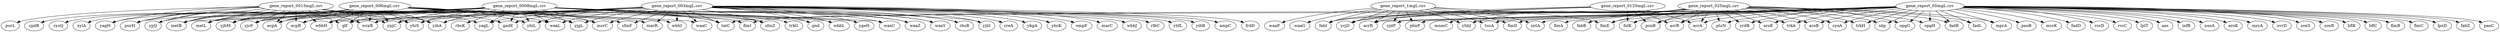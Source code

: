 // Gene Graph
digraph {
	"gene_report_0008mgL.csv" [label="gene_report_0008mgL.csv"]
	"gene_report_0015mgL.csv" [label="gene_report_0015mgL.csv"]
	"gene_report_003mgL.csv" [label="gene_report_003mgL.csv"]
	"gene_report_006mgL.csv" [label="gene_report_006mgL.csv"]
	"gene_report_0125mgL.csv" [label="gene_report_0125mgL.csv"]
	"gene_report_025mgL.csv" [label="gene_report_025mgL.csv"]
	"gene_report_05mgL.csv" [label="gene_report_05mgL.csv"]
	"gene_report_1mgL.csv" [label="gene_report_1mgL.csv"]
	tatC [label=tatC]
	ecpA [label=ecpA]
	ecpR [label=ecpR]
	wbbH [label=wbbH]
	glf [label=glf]
	wzxB [label=wzxB]
	ypjC [label=ypjC]
	yhiS [label=yhiS]
	yibA [label=yibA]
	metB [label=metB]
	metL [label=metL]
	yjbM [label=yjbM]
	yjcF [label=yjcF]
	yagL [label=yagL]
	gadE [label=gadE]
	yagH [label=yagH]
	fimI [label=fimI]
	folK [label=folK]
	pcnB [label=pcnB]
	acrB [label=acrB]
	acrA [label=acrA]
	acrR [label=acrR]
	fabI [label=fabI]
	ycjD [label=ycjD]
	yhbJ [label=yhbJ]
	fimE [label=fimE]
	skp [label=skp]
	opgG [label=opgG]
	opgH [label=opgH]
	fadR [label=fadR]
	fadL [label=fadL]
	mprA [label=mprA]
	ptsN [label=ptsN]
	yrdB [label=yrdB]
	aroE [label=aroE]
	trkA [label=trkA]
	aroB [label=aroB]
	cyaA [label=cyaA]
	trkH [label=trkH]
	lpxD [label=lpxD]
	fabZ [label=fabZ]
	paoC [label=paoC]
	paoB [label=paoB]
	mscK [label=mscK]
	fadD [label=fadD]
	rcsD [label=rcsD]
	rcsC [label=rcsC]
	lplT [label=lplT]
	aas [label=aas]
	infB [label=infB]
	nusA [label=nusA]
	aroK [label=aroK]
	mrcA [label=mrcA]
	zntA [label=zntA]
	tusA [label=tusA]
	yjdP [label=yjdP]
	phnP [label=phnP]
	fimD [label=fimD]
	waaP [label=waaP]
	waaG [label=waaG]
	ykgA [label=ykgA]
	sfmF [label=sfmF]
	sfmZ [label=sfmZ]
	yhiL [label=yhiL]
	waaL [label=waaL]
	yjgL [label=yjgL]
	mcrC [label=mcrC]
	marR [label=marR]
	wbbI [label=wbbI]
	waaC [label=waaC]
	purH [label=purH]
	yjjQ [label=yjjQ]
	ybcK [label=ybcK]
	ompF [label=ompF]
	marC [label=marC]
	gnd [label=gnd]
	wbbL [label=wbbL]
	ygeH [label=ygeH]
	waaU [label=waaU]
	waaZ [label=waaZ]
	waaY [label=waaY]
	rbsB [label=rbsB]
	yjbI [label=yjbI]
	trkG [label=trkG]
	rbsK [label=rbsK]
	wbbJ [label=wbbJ]
	rfbC [label=rfbC]
	yhfL [label=yhfL]
	yibB [label=yibB]
	ampC [label=ampC]
	frdD [label=frdD]
	creA [label=creA]
	fabB [label=fabB]
	mnmC [label=mnmC]
	fimA [label=fimA]
	purL [label=purL]
	xylA [label=xylA]
	cpdB [label=cpdB]
	cysQ [label=cysQ]
	uvrD [label=uvrD]
	soxS [label=soxS]
	soxR [label=soxR]
	hflK [label=hflK]
	hflC [label=hflC]
	fimB [label=fimB]
	fimC [label=fimC]
	"gene_report_0008mgL.csv" -> tatC
	"gene_report_0008mgL.csv" -> ecpA
	"gene_report_0008mgL.csv" -> ecpR
	"gene_report_0008mgL.csv" -> wbbH
	"gene_report_0008mgL.csv" -> glf
	"gene_report_0008mgL.csv" -> wzxB
	"gene_report_0008mgL.csv" -> ypjC
	"gene_report_0008mgL.csv" -> yhiS
	"gene_report_0008mgL.csv" -> yibA
	"gene_report_0008mgL.csv" -> metB
	"gene_report_0008mgL.csv" -> metL
	"gene_report_0008mgL.csv" -> yjbM
	"gene_report_0008mgL.csv" -> yjcF
	"gene_report_0008mgL.csv" -> yagL
	"gene_report_0008mgL.csv" -> gadE
	"gene_report_0008mgL.csv" -> yagH
	"gene_report_0008mgL.csv" -> fimI
	"gene_report_0008mgL.csv" -> sfmZ
	"gene_report_0008mgL.csv" -> yhiL
	"gene_report_0008mgL.csv" -> waaL
	"gene_report_0008mgL.csv" -> yjgL
	"gene_report_0008mgL.csv" -> mcrC
	"gene_report_0008mgL.csv" -> gnd
	"gene_report_0008mgL.csv" -> wbbL
	"gene_report_0008mgL.csv" -> ygeH
	"gene_report_0008mgL.csv" -> waaU
	"gene_report_0008mgL.csv" -> waaZ
	"gene_report_0008mgL.csv" -> waaY
	"gene_report_0008mgL.csv" -> rbsB
	"gene_report_0008mgL.csv" -> yjbI
	"gene_report_0008mgL.csv" -> trkG
	"gene_report_0008mgL.csv" -> rbsK
	"gene_report_0015mgL.csv" -> tatC
	"gene_report_0015mgL.csv" -> ecpA
	"gene_report_0015mgL.csv" -> ecpR
	"gene_report_0015mgL.csv" -> wbbH
	"gene_report_0015mgL.csv" -> glf
	"gene_report_0015mgL.csv" -> wzxB
	"gene_report_0015mgL.csv" -> ypjC
	"gene_report_0015mgL.csv" -> yhiS
	"gene_report_0015mgL.csv" -> yibA
	"gene_report_0015mgL.csv" -> metB
	"gene_report_0015mgL.csv" -> metL
	"gene_report_0015mgL.csv" -> yjbM
	"gene_report_0015mgL.csv" -> yjcF
	"gene_report_0015mgL.csv" -> yagL
	"gene_report_0015mgL.csv" -> gadE
	"gene_report_0015mgL.csv" -> yagH
	"gene_report_0015mgL.csv" -> fimI
	"gene_report_0015mgL.csv" -> purH
	"gene_report_0015mgL.csv" -> yjjQ
	"gene_report_0015mgL.csv" -> purL
	"gene_report_003mgL.csv" -> tatC
	"gene_report_003mgL.csv" -> ecpA
	"gene_report_003mgL.csv" -> ecpR
	"gene_report_003mgL.csv" -> wbbH
	"gene_report_003mgL.csv" -> glf
	"gene_report_003mgL.csv" -> wzxB
	"gene_report_003mgL.csv" -> ypjC
	"gene_report_003mgL.csv" -> yhiS
	"gene_report_003mgL.csv" -> yibA
	"gene_report_003mgL.csv" -> metB
	"gene_report_003mgL.csv" -> metL
	"gene_report_003mgL.csv" -> yjbM
	"gene_report_003mgL.csv" -> yjcF
	"gene_report_003mgL.csv" -> yagL
	"gene_report_003mgL.csv" -> gadE
	"gene_report_003mgL.csv" -> ykgA
	"gene_report_003mgL.csv" -> sfmF
	"gene_report_003mgL.csv" -> sfmZ
	"gene_report_003mgL.csv" -> yhiL
	"gene_report_003mgL.csv" -> waaL
	"gene_report_003mgL.csv" -> yjgL
	"gene_report_003mgL.csv" -> mcrC
	"gene_report_003mgL.csv" -> marR
	"gene_report_003mgL.csv" -> wbbI
	"gene_report_003mgL.csv" -> waaC
	"gene_report_003mgL.csv" -> purH
	"gene_report_003mgL.csv" -> yjjQ
	"gene_report_003mgL.csv" -> ybcK
	"gene_report_003mgL.csv" -> ompF
	"gene_report_003mgL.csv" -> marC
	"gene_report_003mgL.csv" -> gnd
	"gene_report_003mgL.csv" -> wbbL
	"gene_report_003mgL.csv" -> ygeH
	"gene_report_003mgL.csv" -> waaU
	"gene_report_003mgL.csv" -> waaZ
	"gene_report_003mgL.csv" -> waaY
	"gene_report_003mgL.csv" -> rbsB
	"gene_report_003mgL.csv" -> yjbI
	"gene_report_003mgL.csv" -> wbbJ
	"gene_report_003mgL.csv" -> rfbC
	"gene_report_003mgL.csv" -> yhfL
	"gene_report_003mgL.csv" -> yibB
	"gene_report_003mgL.csv" -> ampC
	"gene_report_003mgL.csv" -> frdD
	"gene_report_003mgL.csv" -> creA
	"gene_report_006mgL.csv" -> tatC
	"gene_report_006mgL.csv" -> ecpA
	"gene_report_006mgL.csv" -> ecpR
	"gene_report_006mgL.csv" -> wbbH
	"gene_report_006mgL.csv" -> glf
	"gene_report_006mgL.csv" -> wzxB
	"gene_report_006mgL.csv" -> ypjC
	"gene_report_006mgL.csv" -> yhiS
	"gene_report_006mgL.csv" -> yibA
	"gene_report_006mgL.csv" -> metB
	"gene_report_006mgL.csv" -> metL
	"gene_report_006mgL.csv" -> yjbM
	"gene_report_006mgL.csv" -> yjcF
	"gene_report_006mgL.csv" -> sfmF
	"gene_report_006mgL.csv" -> sfmZ
	"gene_report_006mgL.csv" -> yhiL
	"gene_report_006mgL.csv" -> waaL
	"gene_report_006mgL.csv" -> yjgL
	"gene_report_006mgL.csv" -> mcrC
	"gene_report_006mgL.csv" -> marR
	"gene_report_006mgL.csv" -> wbbI
	"gene_report_006mgL.csv" -> waaC
	"gene_report_006mgL.csv" -> purH
	"gene_report_006mgL.csv" -> yjjQ
	"gene_report_006mgL.csv" -> xylA
	"gene_report_006mgL.csv" -> cpdB
	"gene_report_006mgL.csv" -> cysQ
	"gene_report_0125mgL.csv" -> folK
	"gene_report_0125mgL.csv" -> pcnB
	"gene_report_0125mgL.csv" -> acrB
	"gene_report_0125mgL.csv" -> acrA
	"gene_report_0125mgL.csv" -> acrR
	"gene_report_0125mgL.csv" -> fabI
	"gene_report_0125mgL.csv" -> ycjD
	"gene_report_025mgL.csv" -> tatC
	"gene_report_025mgL.csv" -> folK
	"gene_report_025mgL.csv" -> pcnB
	"gene_report_025mgL.csv" -> acrB
	"gene_report_025mgL.csv" -> acrA
	"gene_report_025mgL.csv" -> acrR
	"gene_report_025mgL.csv" -> fabI
	"gene_report_025mgL.csv" -> ycjD
	"gene_report_025mgL.csv" -> yhbJ
	"gene_report_025mgL.csv" -> fimE
	"gene_report_025mgL.csv" -> skp
	"gene_report_025mgL.csv" -> opgG
	"gene_report_025mgL.csv" -> opgH
	"gene_report_025mgL.csv" -> fadR
	"gene_report_025mgL.csv" -> fadL
	"gene_report_025mgL.csv" -> mprA
	"gene_report_025mgL.csv" -> ptsN
	"gene_report_025mgL.csv" -> yrdB
	"gene_report_025mgL.csv" -> aroE
	"gene_report_025mgL.csv" -> trkA
	"gene_report_025mgL.csv" -> aroB
	"gene_report_025mgL.csv" -> cyaA
	"gene_report_025mgL.csv" -> trkH
	"gene_report_025mgL.csv" -> fabB
	"gene_report_025mgL.csv" -> mnmC
	"gene_report_025mgL.csv" -> fimA
	"gene_report_05mgL.csv" -> fimI
	"gene_report_05mgL.csv" -> folK
	"gene_report_05mgL.csv" -> pcnB
	"gene_report_05mgL.csv" -> acrB
	"gene_report_05mgL.csv" -> acrA
	"gene_report_05mgL.csv" -> acrR
	"gene_report_05mgL.csv" -> fabI
	"gene_report_05mgL.csv" -> ycjD
	"gene_report_05mgL.csv" -> yhbJ
	"gene_report_05mgL.csv" -> fimE
	"gene_report_05mgL.csv" -> skp
	"gene_report_05mgL.csv" -> opgG
	"gene_report_05mgL.csv" -> opgH
	"gene_report_05mgL.csv" -> fadR
	"gene_report_05mgL.csv" -> fadL
	"gene_report_05mgL.csv" -> mprA
	"gene_report_05mgL.csv" -> ptsN
	"gene_report_05mgL.csv" -> yrdB
	"gene_report_05mgL.csv" -> aroE
	"gene_report_05mgL.csv" -> trkA
	"gene_report_05mgL.csv" -> aroB
	"gene_report_05mgL.csv" -> cyaA
	"gene_report_05mgL.csv" -> trkH
	"gene_report_05mgL.csv" -> lpxD
	"gene_report_05mgL.csv" -> fabZ
	"gene_report_05mgL.csv" -> paoC
	"gene_report_05mgL.csv" -> paoB
	"gene_report_05mgL.csv" -> mscK
	"gene_report_05mgL.csv" -> fadD
	"gene_report_05mgL.csv" -> rcsD
	"gene_report_05mgL.csv" -> rcsC
	"gene_report_05mgL.csv" -> lplT
	"gene_report_05mgL.csv" -> aas
	"gene_report_05mgL.csv" -> infB
	"gene_report_05mgL.csv" -> nusA
	"gene_report_05mgL.csv" -> aroK
	"gene_report_05mgL.csv" -> mrcA
	"gene_report_05mgL.csv" -> zntA
	"gene_report_05mgL.csv" -> tusA
	"gene_report_05mgL.csv" -> yjdP
	"gene_report_05mgL.csv" -> phnP
	"gene_report_05mgL.csv" -> fimD
	"gene_report_05mgL.csv" -> uvrD
	"gene_report_05mgL.csv" -> soxS
	"gene_report_05mgL.csv" -> soxR
	"gene_report_05mgL.csv" -> hflK
	"gene_report_05mgL.csv" -> hflC
	"gene_report_05mgL.csv" -> fimB
	"gene_report_05mgL.csv" -> fimC
	"gene_report_1mgL.csv" -> acrR
	"gene_report_1mgL.csv" -> fabI
	"gene_report_1mgL.csv" -> ycjD
	"gene_report_1mgL.csv" -> yhbJ
	"gene_report_1mgL.csv" -> fimE
	"gene_report_1mgL.csv" -> zntA
	"gene_report_1mgL.csv" -> tusA
	"gene_report_1mgL.csv" -> yjdP
	"gene_report_1mgL.csv" -> phnP
	"gene_report_1mgL.csv" -> fimD
	"gene_report_1mgL.csv" -> waaP
	"gene_report_1mgL.csv" -> waaG
}